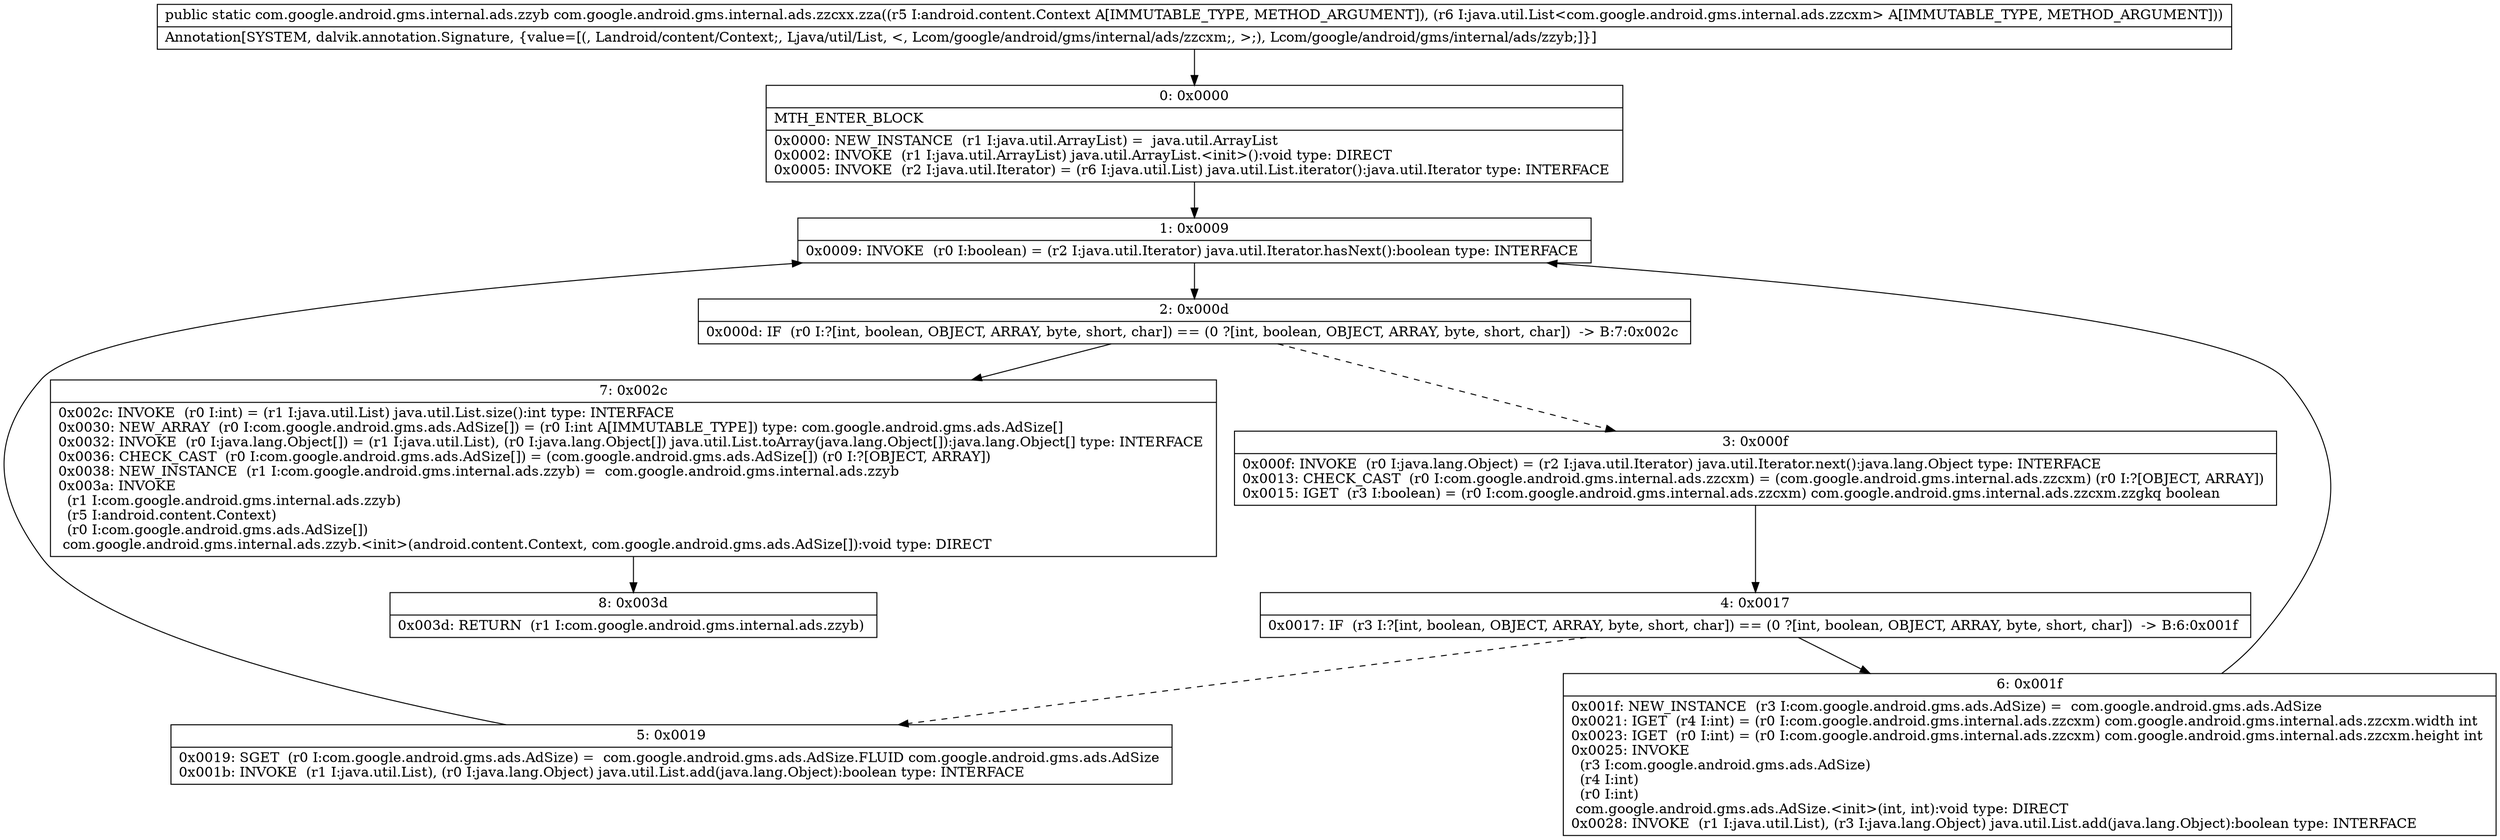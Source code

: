 digraph "CFG forcom.google.android.gms.internal.ads.zzcxx.zza(Landroid\/content\/Context;Ljava\/util\/List;)Lcom\/google\/android\/gms\/internal\/ads\/zzyb;" {
Node_0 [shape=record,label="{0\:\ 0x0000|MTH_ENTER_BLOCK\l|0x0000: NEW_INSTANCE  (r1 I:java.util.ArrayList) =  java.util.ArrayList \l0x0002: INVOKE  (r1 I:java.util.ArrayList) java.util.ArrayList.\<init\>():void type: DIRECT \l0x0005: INVOKE  (r2 I:java.util.Iterator) = (r6 I:java.util.List) java.util.List.iterator():java.util.Iterator type: INTERFACE \l}"];
Node_1 [shape=record,label="{1\:\ 0x0009|0x0009: INVOKE  (r0 I:boolean) = (r2 I:java.util.Iterator) java.util.Iterator.hasNext():boolean type: INTERFACE \l}"];
Node_2 [shape=record,label="{2\:\ 0x000d|0x000d: IF  (r0 I:?[int, boolean, OBJECT, ARRAY, byte, short, char]) == (0 ?[int, boolean, OBJECT, ARRAY, byte, short, char])  \-\> B:7:0x002c \l}"];
Node_3 [shape=record,label="{3\:\ 0x000f|0x000f: INVOKE  (r0 I:java.lang.Object) = (r2 I:java.util.Iterator) java.util.Iterator.next():java.lang.Object type: INTERFACE \l0x0013: CHECK_CAST  (r0 I:com.google.android.gms.internal.ads.zzcxm) = (com.google.android.gms.internal.ads.zzcxm) (r0 I:?[OBJECT, ARRAY]) \l0x0015: IGET  (r3 I:boolean) = (r0 I:com.google.android.gms.internal.ads.zzcxm) com.google.android.gms.internal.ads.zzcxm.zzgkq boolean \l}"];
Node_4 [shape=record,label="{4\:\ 0x0017|0x0017: IF  (r3 I:?[int, boolean, OBJECT, ARRAY, byte, short, char]) == (0 ?[int, boolean, OBJECT, ARRAY, byte, short, char])  \-\> B:6:0x001f \l}"];
Node_5 [shape=record,label="{5\:\ 0x0019|0x0019: SGET  (r0 I:com.google.android.gms.ads.AdSize) =  com.google.android.gms.ads.AdSize.FLUID com.google.android.gms.ads.AdSize \l0x001b: INVOKE  (r1 I:java.util.List), (r0 I:java.lang.Object) java.util.List.add(java.lang.Object):boolean type: INTERFACE \l}"];
Node_6 [shape=record,label="{6\:\ 0x001f|0x001f: NEW_INSTANCE  (r3 I:com.google.android.gms.ads.AdSize) =  com.google.android.gms.ads.AdSize \l0x0021: IGET  (r4 I:int) = (r0 I:com.google.android.gms.internal.ads.zzcxm) com.google.android.gms.internal.ads.zzcxm.width int \l0x0023: IGET  (r0 I:int) = (r0 I:com.google.android.gms.internal.ads.zzcxm) com.google.android.gms.internal.ads.zzcxm.height int \l0x0025: INVOKE  \l  (r3 I:com.google.android.gms.ads.AdSize)\l  (r4 I:int)\l  (r0 I:int)\l com.google.android.gms.ads.AdSize.\<init\>(int, int):void type: DIRECT \l0x0028: INVOKE  (r1 I:java.util.List), (r3 I:java.lang.Object) java.util.List.add(java.lang.Object):boolean type: INTERFACE \l}"];
Node_7 [shape=record,label="{7\:\ 0x002c|0x002c: INVOKE  (r0 I:int) = (r1 I:java.util.List) java.util.List.size():int type: INTERFACE \l0x0030: NEW_ARRAY  (r0 I:com.google.android.gms.ads.AdSize[]) = (r0 I:int A[IMMUTABLE_TYPE]) type: com.google.android.gms.ads.AdSize[] \l0x0032: INVOKE  (r0 I:java.lang.Object[]) = (r1 I:java.util.List), (r0 I:java.lang.Object[]) java.util.List.toArray(java.lang.Object[]):java.lang.Object[] type: INTERFACE \l0x0036: CHECK_CAST  (r0 I:com.google.android.gms.ads.AdSize[]) = (com.google.android.gms.ads.AdSize[]) (r0 I:?[OBJECT, ARRAY]) \l0x0038: NEW_INSTANCE  (r1 I:com.google.android.gms.internal.ads.zzyb) =  com.google.android.gms.internal.ads.zzyb \l0x003a: INVOKE  \l  (r1 I:com.google.android.gms.internal.ads.zzyb)\l  (r5 I:android.content.Context)\l  (r0 I:com.google.android.gms.ads.AdSize[])\l com.google.android.gms.internal.ads.zzyb.\<init\>(android.content.Context, com.google.android.gms.ads.AdSize[]):void type: DIRECT \l}"];
Node_8 [shape=record,label="{8\:\ 0x003d|0x003d: RETURN  (r1 I:com.google.android.gms.internal.ads.zzyb) \l}"];
MethodNode[shape=record,label="{public static com.google.android.gms.internal.ads.zzyb com.google.android.gms.internal.ads.zzcxx.zza((r5 I:android.content.Context A[IMMUTABLE_TYPE, METHOD_ARGUMENT]), (r6 I:java.util.List\<com.google.android.gms.internal.ads.zzcxm\> A[IMMUTABLE_TYPE, METHOD_ARGUMENT]))  | Annotation[SYSTEM, dalvik.annotation.Signature, \{value=[(, Landroid\/content\/Context;, Ljava\/util\/List, \<, Lcom\/google\/android\/gms\/internal\/ads\/zzcxm;, \>;), Lcom\/google\/android\/gms\/internal\/ads\/zzyb;]\}]\l}"];
MethodNode -> Node_0;
Node_0 -> Node_1;
Node_1 -> Node_2;
Node_2 -> Node_3[style=dashed];
Node_2 -> Node_7;
Node_3 -> Node_4;
Node_4 -> Node_5[style=dashed];
Node_4 -> Node_6;
Node_5 -> Node_1;
Node_6 -> Node_1;
Node_7 -> Node_8;
}

